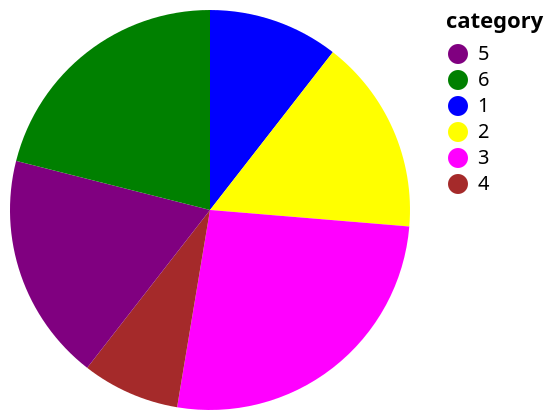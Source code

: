 {
  "$schema": "https://vega.github.io/schema/vega-lite/v5.json",
  "description": "A simple pie chart with embedded data.",
  "data": {
    "values": [
      {
        "category": 1,
        "value": 4
      },
      {
        "category": 2,
        "value": 6
      },
      {
        "category": 3,
        "value": 10
      },
      {
        "category": 4,
        "value": 3
      },
      {
        "category": 5,
        "value": 7
      },
      {
        "category": 6,
        "value": 8
      }
    ]
  },
  "mark": "arc",
  "encoding": {
    "theta": {
      "field": "value",
      "type": "quantitative"
    },
    "color": {
      "field": "category",
      "type": "nominal",
      "scale": {
        "range": [
          "purple",
          "green",
          "blue",
          "yellow",
          "magenta",
          "brown"
        ],
        "domain": {
          "unionWith": [
            5,
            6
          ]
        }
      },
      "sort": null
    }
  }
}

